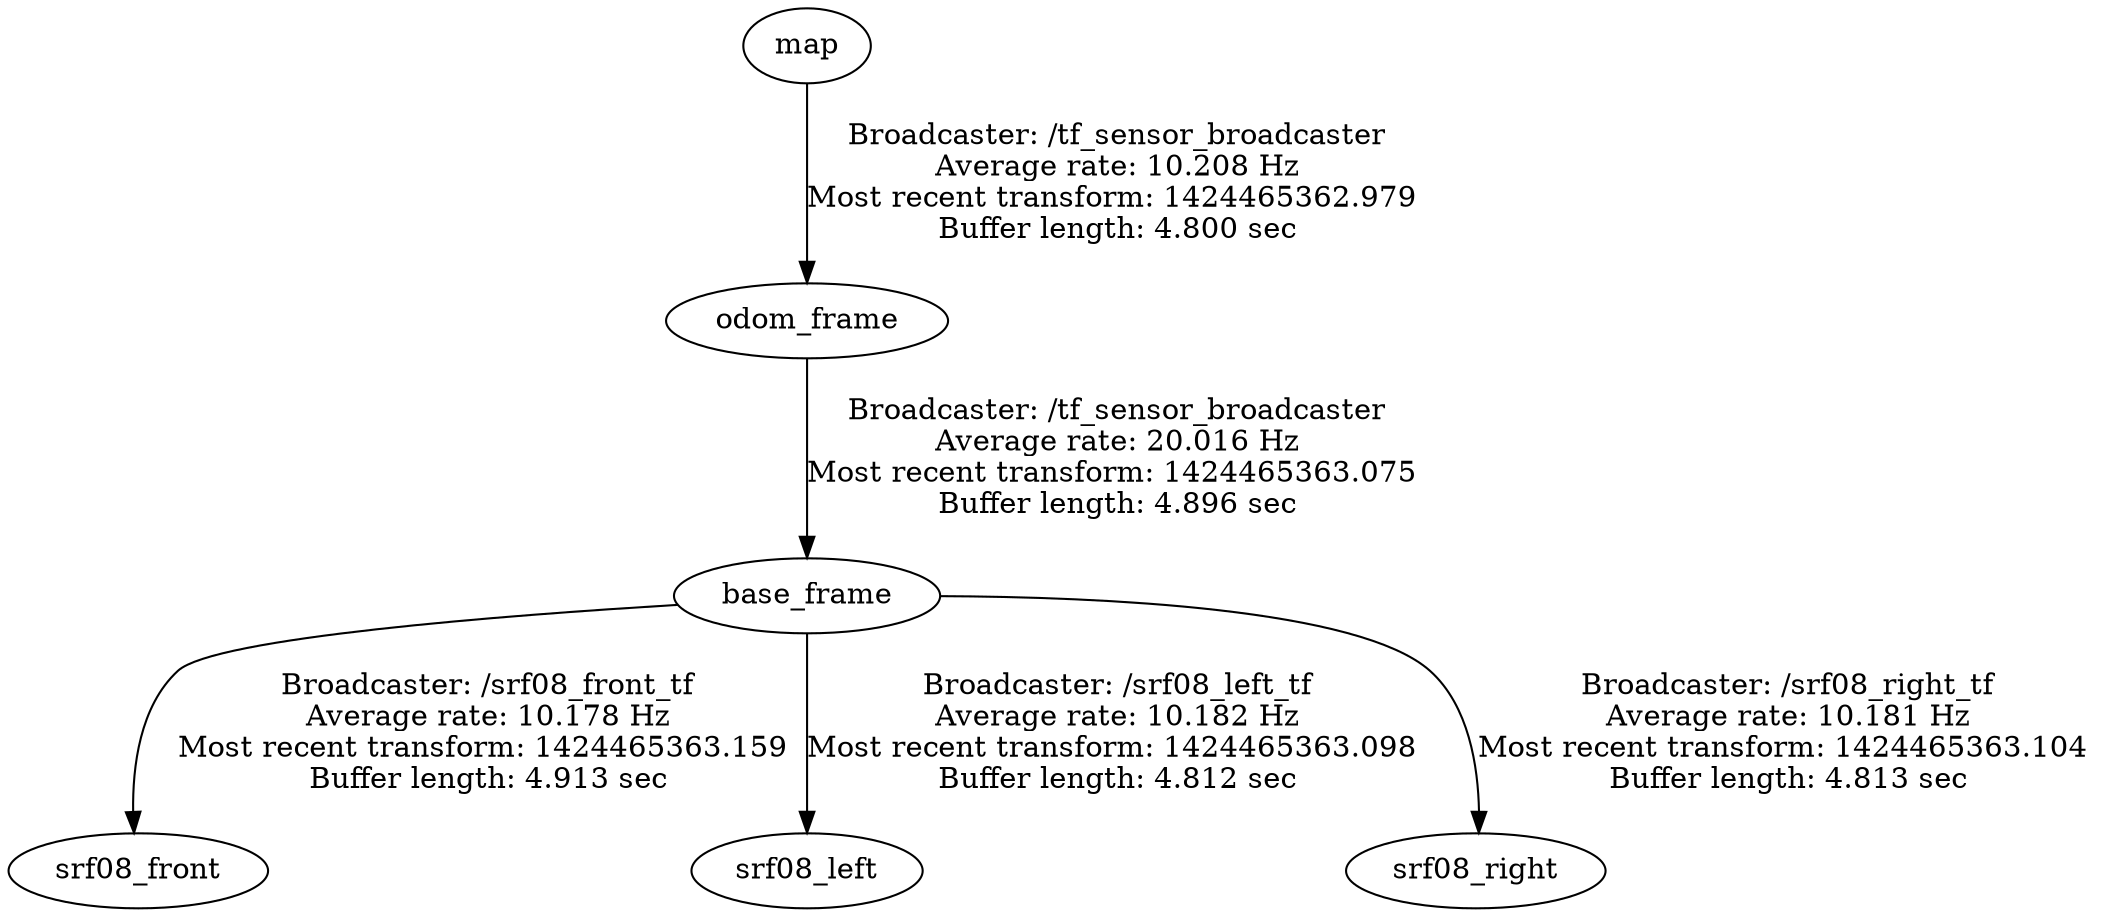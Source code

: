 digraph G {
"base_frame" -> "srf08_front"[label="Broadcaster: /srf08_front_tf\nAverage rate: 10.178 Hz\nMost recent transform: 1424465363.159 \nBuffer length: 4.913 sec\n"];
"odom_frame" -> "base_frame"[label="Broadcaster: /tf_sensor_broadcaster\nAverage rate: 20.016 Hz\nMost recent transform: 1424465363.075 \nBuffer length: 4.896 sec\n"];
"map" -> "odom_frame"[label="Broadcaster: /tf_sensor_broadcaster\nAverage rate: 10.208 Hz\nMost recent transform: 1424465362.979 \nBuffer length: 4.800 sec\n"];
"base_frame" -> "srf08_left"[label="Broadcaster: /srf08_left_tf\nAverage rate: 10.182 Hz\nMost recent transform: 1424465363.098 \nBuffer length: 4.812 sec\n"];
"base_frame" -> "srf08_right"[label="Broadcaster: /srf08_right_tf\nAverage rate: 10.181 Hz\nMost recent transform: 1424465363.104 \nBuffer length: 4.813 sec\n"];
}